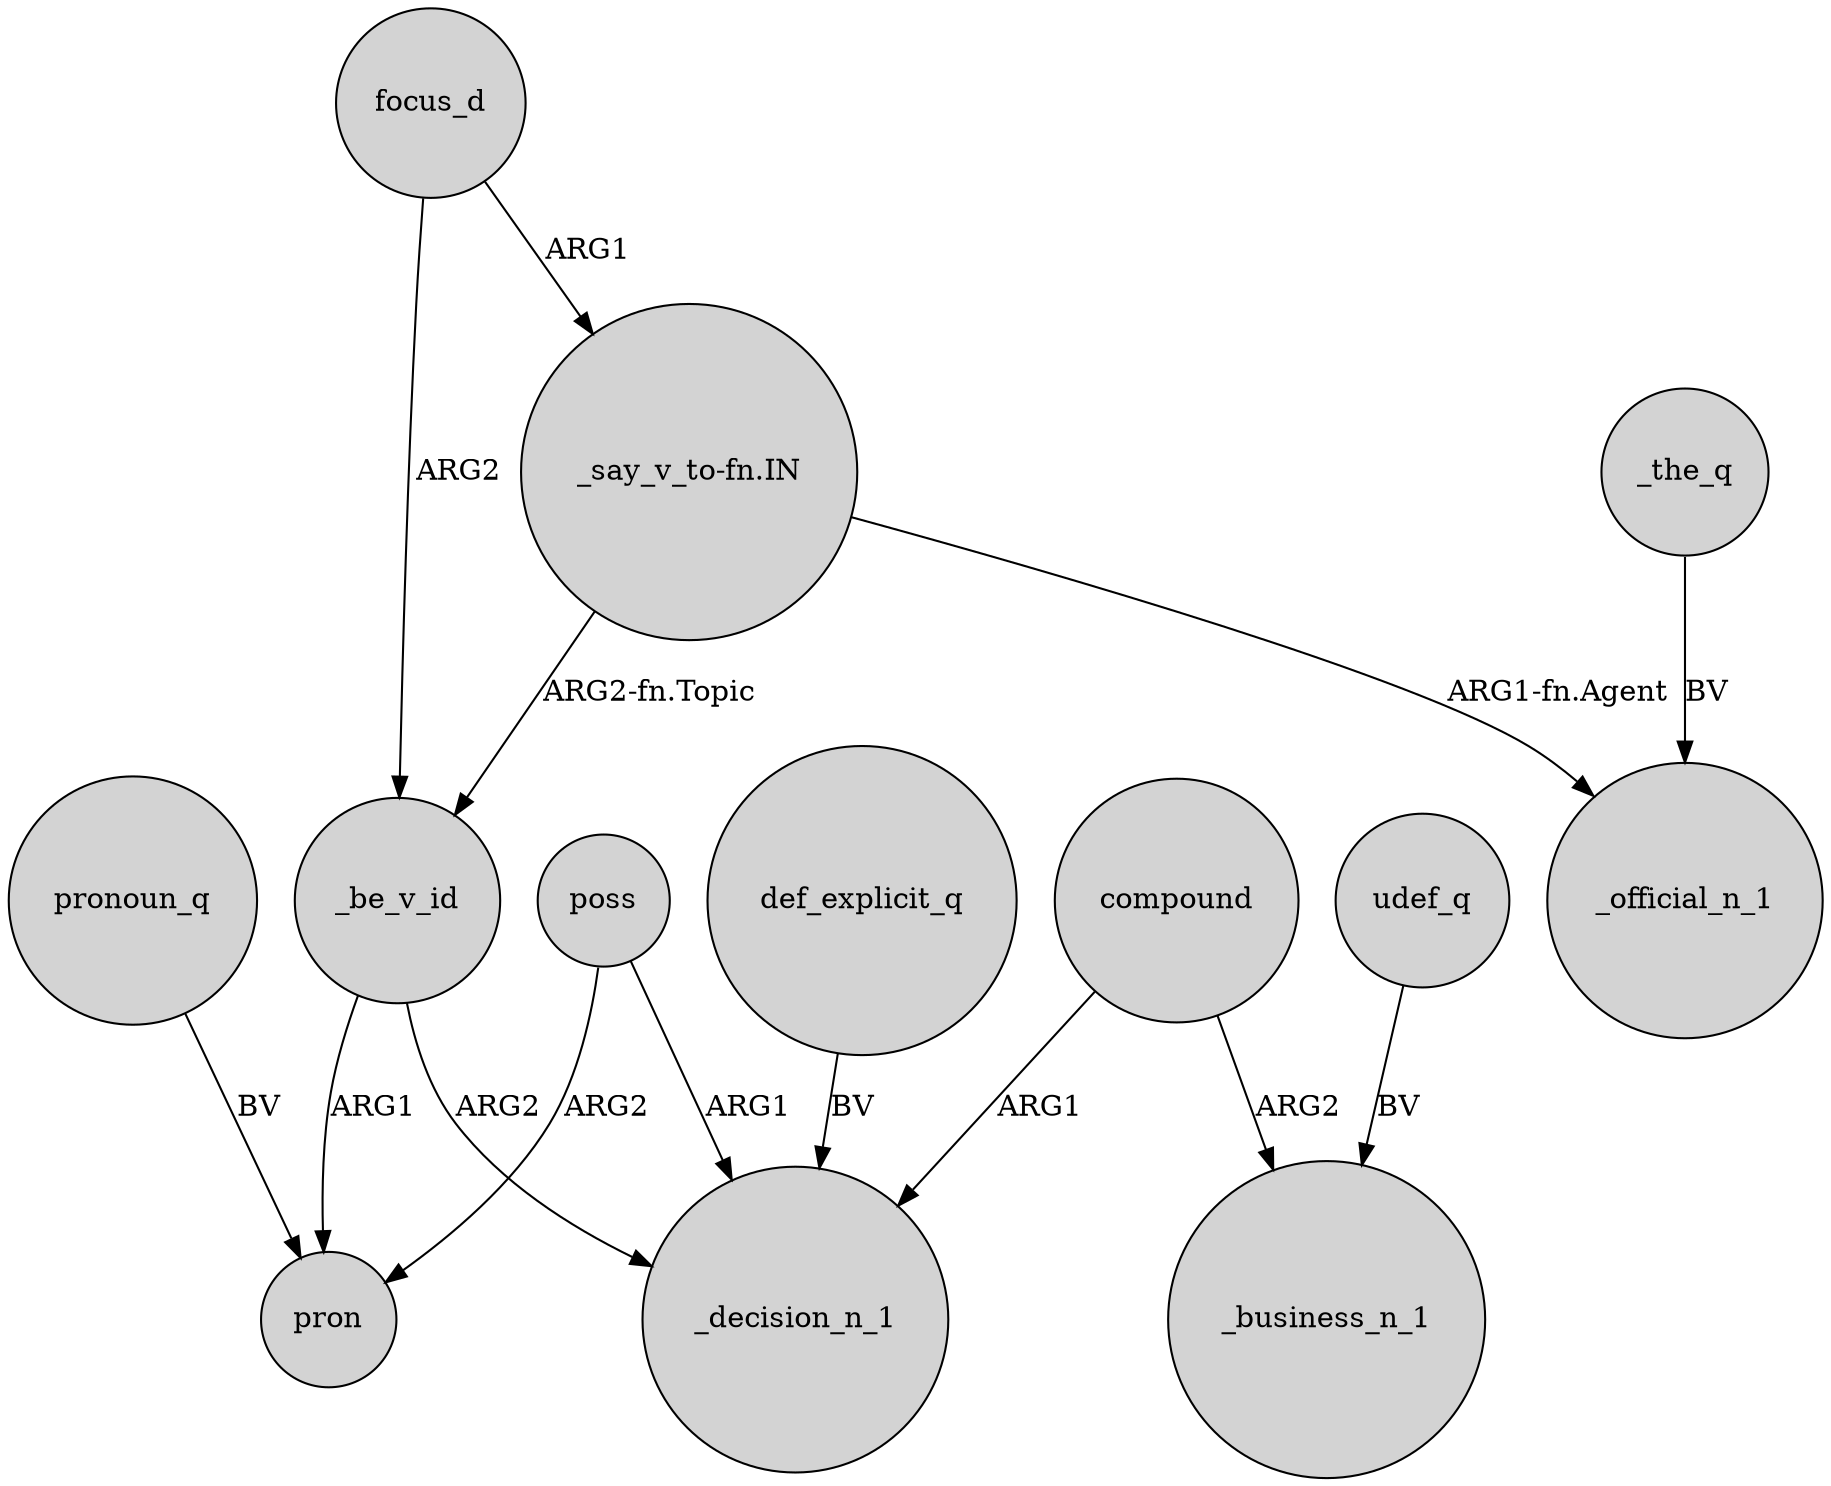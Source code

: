 digraph {
	node [shape=circle style=filled]
	focus_d -> _be_v_id [label=ARG2]
	compound -> _decision_n_1 [label=ARG1]
	udef_q -> _business_n_1 [label=BV]
	poss -> _decision_n_1 [label=ARG1]
	def_explicit_q -> _decision_n_1 [label=BV]
	_be_v_id -> _decision_n_1 [label=ARG2]
	poss -> pron [label=ARG2]
	_the_q -> _official_n_1 [label=BV]
	_be_v_id -> pron [label=ARG1]
	"_say_v_to-fn.IN" -> _be_v_id [label="ARG2-fn.Topic"]
	compound -> _business_n_1 [label=ARG2]
	"_say_v_to-fn.IN" -> _official_n_1 [label="ARG1-fn.Agent"]
	focus_d -> "_say_v_to-fn.IN" [label=ARG1]
	pronoun_q -> pron [label=BV]
}
